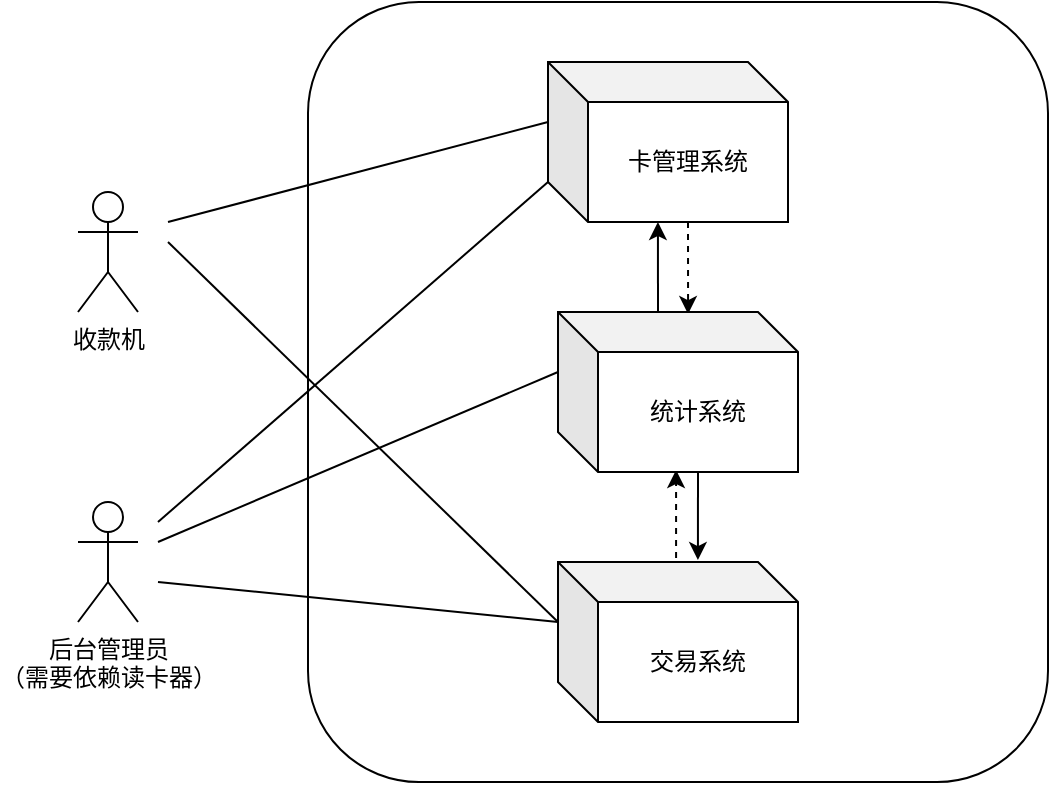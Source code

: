 <mxfile version="13.8.2" type="github">
  <diagram name="Page-1" id="c4acf3e9-155e-7222-9cf6-157b1a14988f">
    <mxGraphModel dx="1102" dy="592" grid="1" gridSize="10" guides="1" tooltips="1" connect="1" arrows="1" fold="1" page="1" pageScale="1" pageWidth="850" pageHeight="1100" background="#ffffff" math="0" shadow="0">
      <root>
        <mxCell id="0" />
        <mxCell id="1" parent="0" />
        <mxCell id="yS9kGnM3tJPGOrR10p0e-15" value="" style="rounded=1;whiteSpace=wrap;html=1;" parent="1" vertex="1">
          <mxGeometry x="275" y="160" width="370" height="390" as="geometry" />
        </mxCell>
        <mxCell id="yS9kGnM3tJPGOrR10p0e-36" style="edgeStyle=orthogonalEdgeStyle;rounded=0;orthogonalLoop=1;jettySize=auto;html=1;exitX=0;exitY=0;exitDx=70;exitDy=80;exitPerimeter=0;entryX=0.542;entryY=0.013;entryDx=0;entryDy=0;entryPerimeter=0;dashed=1;" parent="1" source="BU-p0SBEV7-orNtA-VR0-21" target="BU-p0SBEV7-orNtA-VR0-23" edge="1">
          <mxGeometry relative="1" as="geometry" />
        </mxCell>
        <mxCell id="BU-p0SBEV7-orNtA-VR0-21" value="卡管理系统" style="shape=cube;whiteSpace=wrap;html=1;boundedLbl=1;backgroundOutline=1;darkOpacity=0.05;darkOpacity2=0.1;labelBackgroundColor=none;" parent="1" vertex="1">
          <mxGeometry x="395" y="190" width="120" height="80" as="geometry" />
        </mxCell>
        <mxCell id="yS9kGnM3tJPGOrR10p0e-37" style="edgeStyle=orthogonalEdgeStyle;rounded=0;orthogonalLoop=1;jettySize=auto;html=1;exitX=0.492;exitY=-0.025;exitDx=0;exitDy=0;exitPerimeter=0;entryX=0.492;entryY=0.988;entryDx=0;entryDy=0;entryPerimeter=0;dashed=1;" parent="1" source="BU-p0SBEV7-orNtA-VR0-22" target="BU-p0SBEV7-orNtA-VR0-23" edge="1">
          <mxGeometry relative="1" as="geometry" />
        </mxCell>
        <mxCell id="BU-p0SBEV7-orNtA-VR0-22" value="交易系统&lt;br&gt;" style="shape=cube;whiteSpace=wrap;html=1;boundedLbl=1;backgroundOutline=1;darkOpacity=0.05;darkOpacity2=0.1;labelBackgroundColor=none;fillOpacity=100;" parent="1" vertex="1">
          <mxGeometry x="400" y="440" width="120" height="80" as="geometry" />
        </mxCell>
        <mxCell id="yS9kGnM3tJPGOrR10p0e-34" style="edgeStyle=orthogonalEdgeStyle;rounded=0;orthogonalLoop=1;jettySize=auto;html=1;exitX=0;exitY=0;exitDx=50;exitDy=0;exitPerimeter=0;entryX=0.458;entryY=1;entryDx=0;entryDy=0;entryPerimeter=0;" parent="1" source="BU-p0SBEV7-orNtA-VR0-23" target="BU-p0SBEV7-orNtA-VR0-21" edge="1">
          <mxGeometry relative="1" as="geometry" />
        </mxCell>
        <mxCell id="yS9kGnM3tJPGOrR10p0e-38" style="edgeStyle=orthogonalEdgeStyle;rounded=0;orthogonalLoop=1;jettySize=auto;html=1;exitX=0;exitY=0;exitDx=70;exitDy=80;exitPerimeter=0;entryX=0.583;entryY=-0.012;entryDx=0;entryDy=0;entryPerimeter=0;" parent="1" source="BU-p0SBEV7-orNtA-VR0-23" target="BU-p0SBEV7-orNtA-VR0-22" edge="1">
          <mxGeometry relative="1" as="geometry" />
        </mxCell>
        <mxCell id="BU-p0SBEV7-orNtA-VR0-23" value="统计系统" style="shape=cube;whiteSpace=wrap;html=1;boundedLbl=1;backgroundOutline=1;darkOpacity=0.05;darkOpacity2=0.1;labelBackgroundColor=none;" parent="1" vertex="1">
          <mxGeometry x="400" y="315" width="120" height="80" as="geometry" />
        </mxCell>
        <mxCell id="yS9kGnM3tJPGOrR10p0e-25" value="后台管理员&lt;br&gt;（需要依赖读卡器）" style="shape=umlActor;verticalLabelPosition=bottom;verticalAlign=top;html=1;" parent="1" vertex="1">
          <mxGeometry x="160" y="410" width="30" height="60" as="geometry" />
        </mxCell>
        <mxCell id="yS9kGnM3tJPGOrR10p0e-26" value="收款机" style="shape=umlActor;verticalLabelPosition=bottom;verticalAlign=top;html=1;" parent="1" vertex="1">
          <mxGeometry x="160" y="255" width="30" height="60" as="geometry" />
        </mxCell>
        <mxCell id="yS9kGnM3tJPGOrR10p0e-28" value="" style="endArrow=none;html=1;entryX=0;entryY=0;entryDx=0;entryDy=60;entryPerimeter=0;" parent="1" target="BU-p0SBEV7-orNtA-VR0-21" edge="1">
          <mxGeometry width="50" height="50" relative="1" as="geometry">
            <mxPoint x="200" y="420" as="sourcePoint" />
            <mxPoint x="90" y="390" as="targetPoint" />
          </mxGeometry>
        </mxCell>
        <mxCell id="yS9kGnM3tJPGOrR10p0e-30" value="" style="endArrow=none;html=1;entryX=0;entryY=0;entryDx=0;entryDy=30;entryPerimeter=0;" parent="1" target="BU-p0SBEV7-orNtA-VR0-22" edge="1">
          <mxGeometry width="50" height="50" relative="1" as="geometry">
            <mxPoint x="200" y="450" as="sourcePoint" />
            <mxPoint x="300" y="276" as="targetPoint" />
          </mxGeometry>
        </mxCell>
        <mxCell id="yS9kGnM3tJPGOrR10p0e-31" value="" style="endArrow=none;html=1;entryX=0;entryY=0;entryDx=0;entryDy=30;entryPerimeter=0;" parent="1" target="BU-p0SBEV7-orNtA-VR0-23" edge="1">
          <mxGeometry width="50" height="50" relative="1" as="geometry">
            <mxPoint x="200" y="430" as="sourcePoint" />
            <mxPoint x="410" y="260" as="targetPoint" />
          </mxGeometry>
        </mxCell>
        <mxCell id="yS9kGnM3tJPGOrR10p0e-40" value="" style="endArrow=none;html=1;" parent="1" edge="1">
          <mxGeometry width="50" height="50" relative="1" as="geometry">
            <mxPoint x="205" y="280" as="sourcePoint" />
            <mxPoint x="400" y="470" as="targetPoint" />
          </mxGeometry>
        </mxCell>
        <mxCell id="_BJN3lSldgLHjjcmsE8m-1" value="" style="endArrow=none;html=1;entryX=0;entryY=0;entryDx=0;entryDy=30;entryPerimeter=0;" edge="1" parent="1" target="BU-p0SBEV7-orNtA-VR0-21">
          <mxGeometry width="50" height="50" relative="1" as="geometry">
            <mxPoint x="205" y="270" as="sourcePoint" />
            <mxPoint x="400" y="460" as="targetPoint" />
          </mxGeometry>
        </mxCell>
      </root>
    </mxGraphModel>
  </diagram>
</mxfile>
